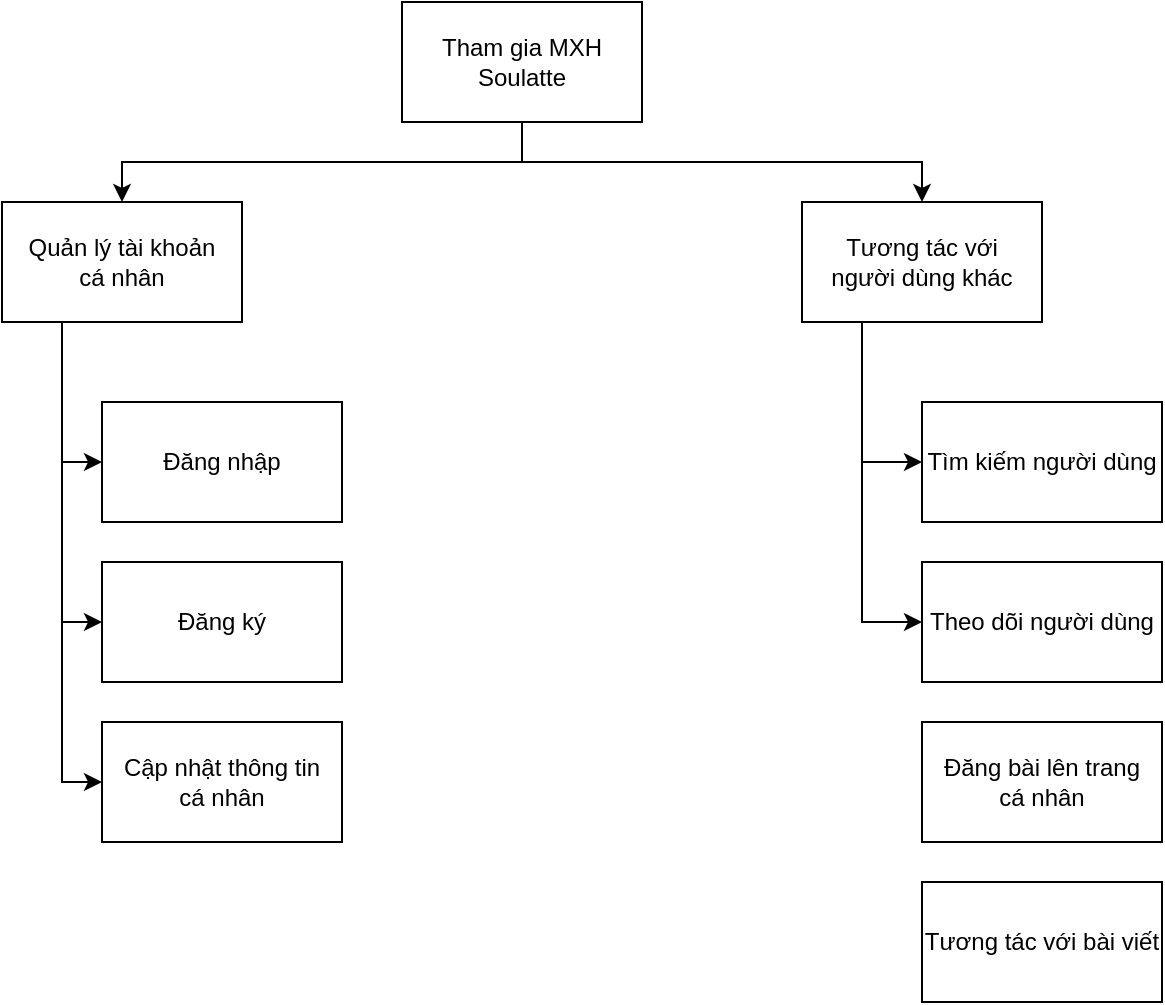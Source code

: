<mxfile version="14.7.5" type="device"><diagram id="cQE88t89Zv6vKLk2ogvU" name="Page-1"><mxGraphModel dx="1360" dy="802" grid="1" gridSize="10" guides="1" tooltips="1" connect="1" arrows="1" fold="1" page="1" pageScale="1" pageWidth="850" pageHeight="1100" math="0" shadow="0"><root><mxCell id="0"/><mxCell id="1" parent="0"/><mxCell id="3K4B0tLXaZ2UmrxbOw8O-3" style="edgeStyle=orthogonalEdgeStyle;rounded=0;orthogonalLoop=1;jettySize=auto;html=1;exitX=0.5;exitY=1;exitDx=0;exitDy=0;entryX=0.5;entryY=0;entryDx=0;entryDy=0;" edge="1" parent="1" source="3K4B0tLXaZ2UmrxbOw8O-1" target="3K4B0tLXaZ2UmrxbOw8O-2"><mxGeometry relative="1" as="geometry"/></mxCell><mxCell id="3K4B0tLXaZ2UmrxbOw8O-5" style="edgeStyle=orthogonalEdgeStyle;rounded=0;orthogonalLoop=1;jettySize=auto;html=1;exitX=0.5;exitY=1;exitDx=0;exitDy=0;entryX=0.5;entryY=0;entryDx=0;entryDy=0;" edge="1" parent="1" source="3K4B0tLXaZ2UmrxbOw8O-1" target="3K4B0tLXaZ2UmrxbOw8O-4"><mxGeometry relative="1" as="geometry"/></mxCell><mxCell id="3K4B0tLXaZ2UmrxbOw8O-1" value="Tham gia MXH Soulatte" style="rounded=0;whiteSpace=wrap;html=1;" vertex="1" parent="1"><mxGeometry x="360" y="40" width="120" height="60" as="geometry"/></mxCell><mxCell id="3K4B0tLXaZ2UmrxbOw8O-8" style="edgeStyle=orthogonalEdgeStyle;rounded=0;orthogonalLoop=1;jettySize=auto;html=1;exitX=0.25;exitY=1;exitDx=0;exitDy=0;entryX=0;entryY=0.5;entryDx=0;entryDy=0;" edge="1" parent="1" source="3K4B0tLXaZ2UmrxbOw8O-2" target="3K4B0tLXaZ2UmrxbOw8O-6"><mxGeometry relative="1" as="geometry"/></mxCell><mxCell id="3K4B0tLXaZ2UmrxbOw8O-9" style="edgeStyle=orthogonalEdgeStyle;rounded=0;orthogonalLoop=1;jettySize=auto;html=1;exitX=0.25;exitY=1;exitDx=0;exitDy=0;entryX=0;entryY=0.5;entryDx=0;entryDy=0;" edge="1" parent="1" source="3K4B0tLXaZ2UmrxbOw8O-2" target="3K4B0tLXaZ2UmrxbOw8O-7"><mxGeometry relative="1" as="geometry"/></mxCell><mxCell id="3K4B0tLXaZ2UmrxbOw8O-11" style="edgeStyle=orthogonalEdgeStyle;rounded=0;orthogonalLoop=1;jettySize=auto;html=1;exitX=0.25;exitY=1;exitDx=0;exitDy=0;entryX=0;entryY=0.5;entryDx=0;entryDy=0;" edge="1" parent="1" source="3K4B0tLXaZ2UmrxbOw8O-2" target="3K4B0tLXaZ2UmrxbOw8O-10"><mxGeometry relative="1" as="geometry"/></mxCell><mxCell id="3K4B0tLXaZ2UmrxbOw8O-2" value="Quản lý tài khoản&lt;br&gt;cá nhân" style="rounded=0;whiteSpace=wrap;html=1;" vertex="1" parent="1"><mxGeometry x="160" y="140" width="120" height="60" as="geometry"/></mxCell><mxCell id="3K4B0tLXaZ2UmrxbOw8O-14" style="edgeStyle=orthogonalEdgeStyle;rounded=0;orthogonalLoop=1;jettySize=auto;html=1;exitX=0.25;exitY=1;exitDx=0;exitDy=0;entryX=0;entryY=0.5;entryDx=0;entryDy=0;" edge="1" parent="1" source="3K4B0tLXaZ2UmrxbOw8O-4" target="3K4B0tLXaZ2UmrxbOw8O-12"><mxGeometry relative="1" as="geometry"/></mxCell><mxCell id="3K4B0tLXaZ2UmrxbOw8O-15" style="edgeStyle=orthogonalEdgeStyle;rounded=0;orthogonalLoop=1;jettySize=auto;html=1;exitX=0.25;exitY=1;exitDx=0;exitDy=0;entryX=0;entryY=0.5;entryDx=0;entryDy=0;" edge="1" parent="1" source="3K4B0tLXaZ2UmrxbOw8O-4" target="3K4B0tLXaZ2UmrxbOw8O-13"><mxGeometry relative="1" as="geometry"/></mxCell><mxCell id="3K4B0tLXaZ2UmrxbOw8O-4" value="Tương tác với&lt;br&gt;người dùng khác" style="rounded=0;whiteSpace=wrap;html=1;" vertex="1" parent="1"><mxGeometry x="560" y="140" width="120" height="60" as="geometry"/></mxCell><mxCell id="3K4B0tLXaZ2UmrxbOw8O-6" value="Đăng nhập" style="rounded=0;whiteSpace=wrap;html=1;" vertex="1" parent="1"><mxGeometry x="210" y="240" width="120" height="60" as="geometry"/></mxCell><mxCell id="3K4B0tLXaZ2UmrxbOw8O-7" value="Đăng ký" style="rounded=0;whiteSpace=wrap;html=1;" vertex="1" parent="1"><mxGeometry x="210" y="320" width="120" height="60" as="geometry"/></mxCell><mxCell id="3K4B0tLXaZ2UmrxbOw8O-10" value="Cập nhật thông tin&lt;br&gt;cá nhân" style="rounded=0;whiteSpace=wrap;html=1;" vertex="1" parent="1"><mxGeometry x="210" y="400" width="120" height="60" as="geometry"/></mxCell><mxCell id="3K4B0tLXaZ2UmrxbOw8O-12" value="Tìm kiếm người dùng" style="rounded=0;whiteSpace=wrap;html=1;" vertex="1" parent="1"><mxGeometry x="620" y="240" width="120" height="60" as="geometry"/></mxCell><mxCell id="3K4B0tLXaZ2UmrxbOw8O-13" value="Theo dõi người dùng" style="rounded=0;whiteSpace=wrap;html=1;" vertex="1" parent="1"><mxGeometry x="620" y="320" width="120" height="60" as="geometry"/></mxCell><mxCell id="3K4B0tLXaZ2UmrxbOw8O-16" value="Đăng bài lên trang&lt;br&gt;cá nhân" style="rounded=0;whiteSpace=wrap;html=1;" vertex="1" parent="1"><mxGeometry x="620" y="400" width="120" height="60" as="geometry"/></mxCell><mxCell id="3K4B0tLXaZ2UmrxbOw8O-17" value="Tương tác với bài viết" style="rounded=0;whiteSpace=wrap;html=1;" vertex="1" parent="1"><mxGeometry x="620" y="480" width="120" height="60" as="geometry"/></mxCell></root></mxGraphModel></diagram></mxfile>